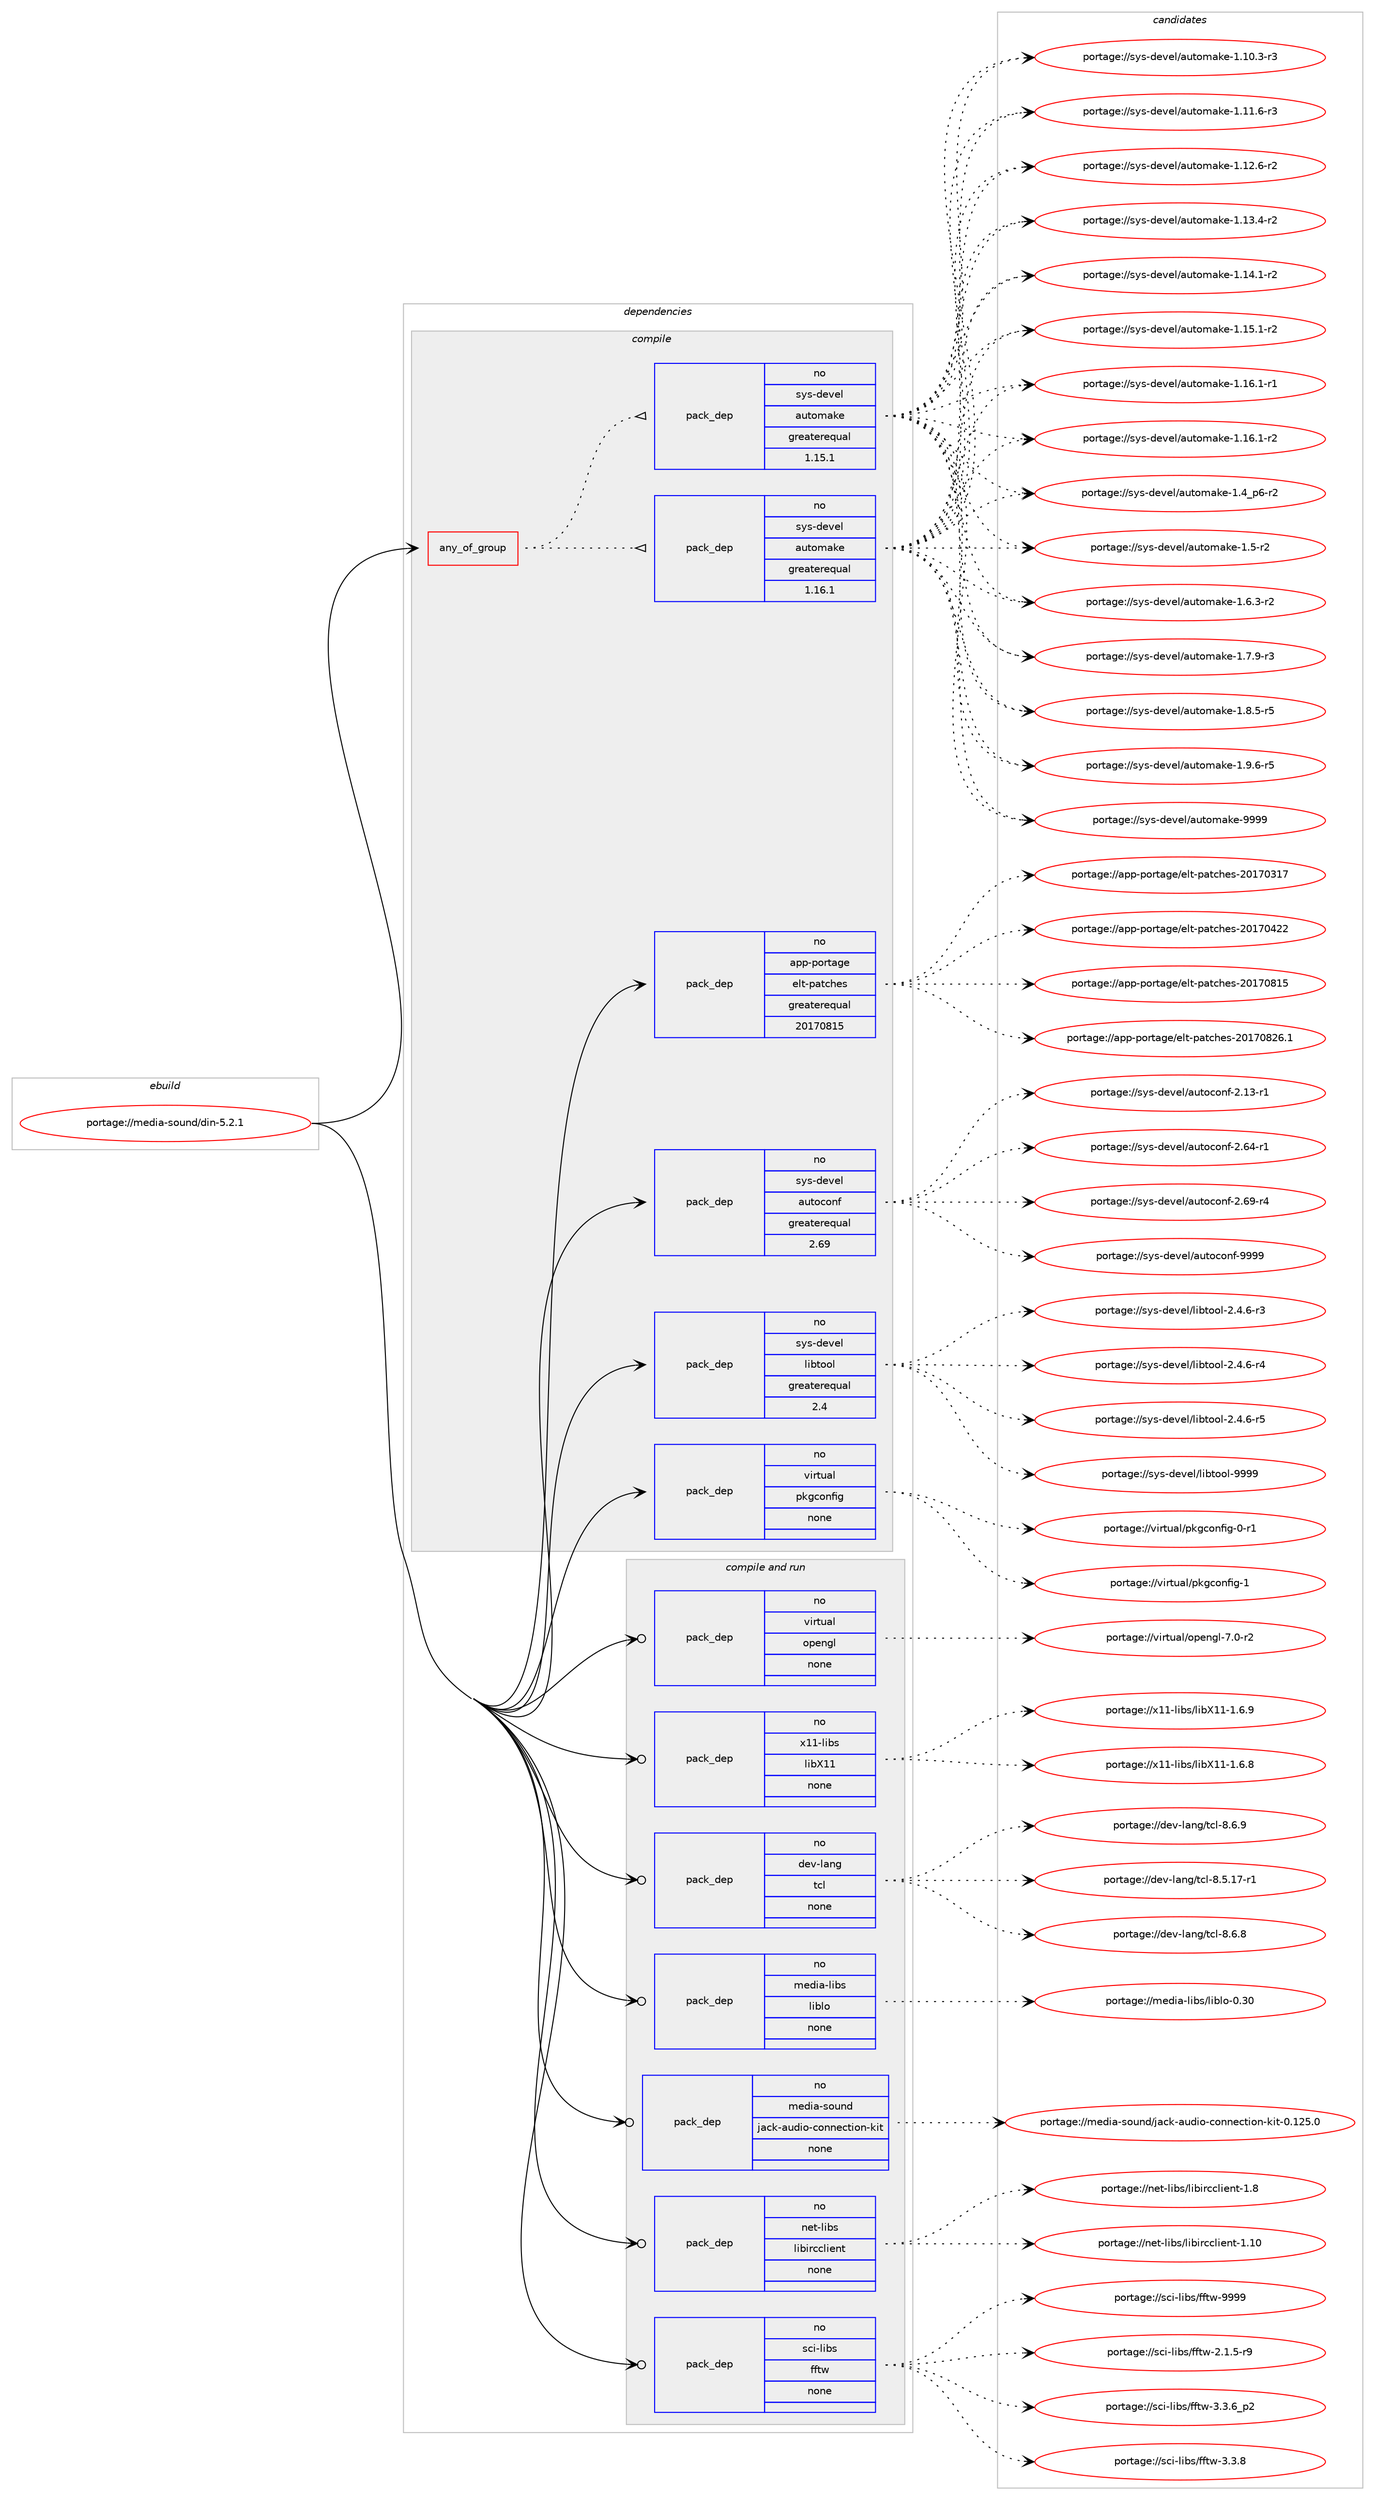digraph prolog {

# *************
# Graph options
# *************

newrank=true;
concentrate=true;
compound=true;
graph [rankdir=LR,fontname=Helvetica,fontsize=10,ranksep=1.5];#, ranksep=2.5, nodesep=0.2];
edge  [arrowhead=vee];
node  [fontname=Helvetica,fontsize=10];

# **********
# The ebuild
# **********

subgraph cluster_leftcol {
color=gray;
rank=same;
label=<<i>ebuild</i>>;
id [label="portage://media-sound/din-5.2.1", color=red, width=4, href="../media-sound/din-5.2.1.svg"];
}

# ****************
# The dependencies
# ****************

subgraph cluster_midcol {
color=gray;
label=<<i>dependencies</i>>;
subgraph cluster_compile {
fillcolor="#eeeeee";
style=filled;
label=<<i>compile</i>>;
subgraph any5288 {
dependency331207 [label=<<TABLE BORDER="0" CELLBORDER="1" CELLSPACING="0" CELLPADDING="4"><TR><TD CELLPADDING="10">any_of_group</TD></TR></TABLE>>, shape=none, color=red];subgraph pack243460 {
dependency331208 [label=<<TABLE BORDER="0" CELLBORDER="1" CELLSPACING="0" CELLPADDING="4" WIDTH="220"><TR><TD ROWSPAN="6" CELLPADDING="30">pack_dep</TD></TR><TR><TD WIDTH="110">no</TD></TR><TR><TD>sys-devel</TD></TR><TR><TD>automake</TD></TR><TR><TD>greaterequal</TD></TR><TR><TD>1.16.1</TD></TR></TABLE>>, shape=none, color=blue];
}
dependency331207:e -> dependency331208:w [weight=20,style="dotted",arrowhead="oinv"];
subgraph pack243461 {
dependency331209 [label=<<TABLE BORDER="0" CELLBORDER="1" CELLSPACING="0" CELLPADDING="4" WIDTH="220"><TR><TD ROWSPAN="6" CELLPADDING="30">pack_dep</TD></TR><TR><TD WIDTH="110">no</TD></TR><TR><TD>sys-devel</TD></TR><TR><TD>automake</TD></TR><TR><TD>greaterequal</TD></TR><TR><TD>1.15.1</TD></TR></TABLE>>, shape=none, color=blue];
}
dependency331207:e -> dependency331209:w [weight=20,style="dotted",arrowhead="oinv"];
}
id:e -> dependency331207:w [weight=20,style="solid",arrowhead="vee"];
subgraph pack243462 {
dependency331210 [label=<<TABLE BORDER="0" CELLBORDER="1" CELLSPACING="0" CELLPADDING="4" WIDTH="220"><TR><TD ROWSPAN="6" CELLPADDING="30">pack_dep</TD></TR><TR><TD WIDTH="110">no</TD></TR><TR><TD>app-portage</TD></TR><TR><TD>elt-patches</TD></TR><TR><TD>greaterequal</TD></TR><TR><TD>20170815</TD></TR></TABLE>>, shape=none, color=blue];
}
id:e -> dependency331210:w [weight=20,style="solid",arrowhead="vee"];
subgraph pack243463 {
dependency331211 [label=<<TABLE BORDER="0" CELLBORDER="1" CELLSPACING="0" CELLPADDING="4" WIDTH="220"><TR><TD ROWSPAN="6" CELLPADDING="30">pack_dep</TD></TR><TR><TD WIDTH="110">no</TD></TR><TR><TD>sys-devel</TD></TR><TR><TD>autoconf</TD></TR><TR><TD>greaterequal</TD></TR><TR><TD>2.69</TD></TR></TABLE>>, shape=none, color=blue];
}
id:e -> dependency331211:w [weight=20,style="solid",arrowhead="vee"];
subgraph pack243464 {
dependency331212 [label=<<TABLE BORDER="0" CELLBORDER="1" CELLSPACING="0" CELLPADDING="4" WIDTH="220"><TR><TD ROWSPAN="6" CELLPADDING="30">pack_dep</TD></TR><TR><TD WIDTH="110">no</TD></TR><TR><TD>sys-devel</TD></TR><TR><TD>libtool</TD></TR><TR><TD>greaterequal</TD></TR><TR><TD>2.4</TD></TR></TABLE>>, shape=none, color=blue];
}
id:e -> dependency331212:w [weight=20,style="solid",arrowhead="vee"];
subgraph pack243465 {
dependency331213 [label=<<TABLE BORDER="0" CELLBORDER="1" CELLSPACING="0" CELLPADDING="4" WIDTH="220"><TR><TD ROWSPAN="6" CELLPADDING="30">pack_dep</TD></TR><TR><TD WIDTH="110">no</TD></TR><TR><TD>virtual</TD></TR><TR><TD>pkgconfig</TD></TR><TR><TD>none</TD></TR><TR><TD></TD></TR></TABLE>>, shape=none, color=blue];
}
id:e -> dependency331213:w [weight=20,style="solid",arrowhead="vee"];
}
subgraph cluster_compileandrun {
fillcolor="#eeeeee";
style=filled;
label=<<i>compile and run</i>>;
subgraph pack243466 {
dependency331214 [label=<<TABLE BORDER="0" CELLBORDER="1" CELLSPACING="0" CELLPADDING="4" WIDTH="220"><TR><TD ROWSPAN="6" CELLPADDING="30">pack_dep</TD></TR><TR><TD WIDTH="110">no</TD></TR><TR><TD>dev-lang</TD></TR><TR><TD>tcl</TD></TR><TR><TD>none</TD></TR><TR><TD></TD></TR></TABLE>>, shape=none, color=blue];
}
id:e -> dependency331214:w [weight=20,style="solid",arrowhead="odotvee"];
subgraph pack243467 {
dependency331215 [label=<<TABLE BORDER="0" CELLBORDER="1" CELLSPACING="0" CELLPADDING="4" WIDTH="220"><TR><TD ROWSPAN="6" CELLPADDING="30">pack_dep</TD></TR><TR><TD WIDTH="110">no</TD></TR><TR><TD>media-libs</TD></TR><TR><TD>liblo</TD></TR><TR><TD>none</TD></TR><TR><TD></TD></TR></TABLE>>, shape=none, color=blue];
}
id:e -> dependency331215:w [weight=20,style="solid",arrowhead="odotvee"];
subgraph pack243468 {
dependency331216 [label=<<TABLE BORDER="0" CELLBORDER="1" CELLSPACING="0" CELLPADDING="4" WIDTH="220"><TR><TD ROWSPAN="6" CELLPADDING="30">pack_dep</TD></TR><TR><TD WIDTH="110">no</TD></TR><TR><TD>media-sound</TD></TR><TR><TD>jack-audio-connection-kit</TD></TR><TR><TD>none</TD></TR><TR><TD></TD></TR></TABLE>>, shape=none, color=blue];
}
id:e -> dependency331216:w [weight=20,style="solid",arrowhead="odotvee"];
subgraph pack243469 {
dependency331217 [label=<<TABLE BORDER="0" CELLBORDER="1" CELLSPACING="0" CELLPADDING="4" WIDTH="220"><TR><TD ROWSPAN="6" CELLPADDING="30">pack_dep</TD></TR><TR><TD WIDTH="110">no</TD></TR><TR><TD>net-libs</TD></TR><TR><TD>libircclient</TD></TR><TR><TD>none</TD></TR><TR><TD></TD></TR></TABLE>>, shape=none, color=blue];
}
id:e -> dependency331217:w [weight=20,style="solid",arrowhead="odotvee"];
subgraph pack243470 {
dependency331218 [label=<<TABLE BORDER="0" CELLBORDER="1" CELLSPACING="0" CELLPADDING="4" WIDTH="220"><TR><TD ROWSPAN="6" CELLPADDING="30">pack_dep</TD></TR><TR><TD WIDTH="110">no</TD></TR><TR><TD>sci-libs</TD></TR><TR><TD>fftw</TD></TR><TR><TD>none</TD></TR><TR><TD></TD></TR></TABLE>>, shape=none, color=blue];
}
id:e -> dependency331218:w [weight=20,style="solid",arrowhead="odotvee"];
subgraph pack243471 {
dependency331219 [label=<<TABLE BORDER="0" CELLBORDER="1" CELLSPACING="0" CELLPADDING="4" WIDTH="220"><TR><TD ROWSPAN="6" CELLPADDING="30">pack_dep</TD></TR><TR><TD WIDTH="110">no</TD></TR><TR><TD>virtual</TD></TR><TR><TD>opengl</TD></TR><TR><TD>none</TD></TR><TR><TD></TD></TR></TABLE>>, shape=none, color=blue];
}
id:e -> dependency331219:w [weight=20,style="solid",arrowhead="odotvee"];
subgraph pack243472 {
dependency331220 [label=<<TABLE BORDER="0" CELLBORDER="1" CELLSPACING="0" CELLPADDING="4" WIDTH="220"><TR><TD ROWSPAN="6" CELLPADDING="30">pack_dep</TD></TR><TR><TD WIDTH="110">no</TD></TR><TR><TD>x11-libs</TD></TR><TR><TD>libX11</TD></TR><TR><TD>none</TD></TR><TR><TD></TD></TR></TABLE>>, shape=none, color=blue];
}
id:e -> dependency331220:w [weight=20,style="solid",arrowhead="odotvee"];
}
subgraph cluster_run {
fillcolor="#eeeeee";
style=filled;
label=<<i>run</i>>;
}
}

# **************
# The candidates
# **************

subgraph cluster_choices {
rank=same;
color=gray;
label=<<i>candidates</i>>;

subgraph choice243460 {
color=black;
nodesep=1;
choiceportage11512111545100101118101108479711711611110997107101454946494846514511451 [label="portage://sys-devel/automake-1.10.3-r3", color=red, width=4,href="../sys-devel/automake-1.10.3-r3.svg"];
choiceportage11512111545100101118101108479711711611110997107101454946494946544511451 [label="portage://sys-devel/automake-1.11.6-r3", color=red, width=4,href="../sys-devel/automake-1.11.6-r3.svg"];
choiceportage11512111545100101118101108479711711611110997107101454946495046544511450 [label="portage://sys-devel/automake-1.12.6-r2", color=red, width=4,href="../sys-devel/automake-1.12.6-r2.svg"];
choiceportage11512111545100101118101108479711711611110997107101454946495146524511450 [label="portage://sys-devel/automake-1.13.4-r2", color=red, width=4,href="../sys-devel/automake-1.13.4-r2.svg"];
choiceportage11512111545100101118101108479711711611110997107101454946495246494511450 [label="portage://sys-devel/automake-1.14.1-r2", color=red, width=4,href="../sys-devel/automake-1.14.1-r2.svg"];
choiceportage11512111545100101118101108479711711611110997107101454946495346494511450 [label="portage://sys-devel/automake-1.15.1-r2", color=red, width=4,href="../sys-devel/automake-1.15.1-r2.svg"];
choiceportage11512111545100101118101108479711711611110997107101454946495446494511449 [label="portage://sys-devel/automake-1.16.1-r1", color=red, width=4,href="../sys-devel/automake-1.16.1-r1.svg"];
choiceportage11512111545100101118101108479711711611110997107101454946495446494511450 [label="portage://sys-devel/automake-1.16.1-r2", color=red, width=4,href="../sys-devel/automake-1.16.1-r2.svg"];
choiceportage115121115451001011181011084797117116111109971071014549465295112544511450 [label="portage://sys-devel/automake-1.4_p6-r2", color=red, width=4,href="../sys-devel/automake-1.4_p6-r2.svg"];
choiceportage11512111545100101118101108479711711611110997107101454946534511450 [label="portage://sys-devel/automake-1.5-r2", color=red, width=4,href="../sys-devel/automake-1.5-r2.svg"];
choiceportage115121115451001011181011084797117116111109971071014549465446514511450 [label="portage://sys-devel/automake-1.6.3-r2", color=red, width=4,href="../sys-devel/automake-1.6.3-r2.svg"];
choiceportage115121115451001011181011084797117116111109971071014549465546574511451 [label="portage://sys-devel/automake-1.7.9-r3", color=red, width=4,href="../sys-devel/automake-1.7.9-r3.svg"];
choiceportage115121115451001011181011084797117116111109971071014549465646534511453 [label="portage://sys-devel/automake-1.8.5-r5", color=red, width=4,href="../sys-devel/automake-1.8.5-r5.svg"];
choiceportage115121115451001011181011084797117116111109971071014549465746544511453 [label="portage://sys-devel/automake-1.9.6-r5", color=red, width=4,href="../sys-devel/automake-1.9.6-r5.svg"];
choiceportage115121115451001011181011084797117116111109971071014557575757 [label="portage://sys-devel/automake-9999", color=red, width=4,href="../sys-devel/automake-9999.svg"];
dependency331208:e -> choiceportage11512111545100101118101108479711711611110997107101454946494846514511451:w [style=dotted,weight="100"];
dependency331208:e -> choiceportage11512111545100101118101108479711711611110997107101454946494946544511451:w [style=dotted,weight="100"];
dependency331208:e -> choiceportage11512111545100101118101108479711711611110997107101454946495046544511450:w [style=dotted,weight="100"];
dependency331208:e -> choiceportage11512111545100101118101108479711711611110997107101454946495146524511450:w [style=dotted,weight="100"];
dependency331208:e -> choiceportage11512111545100101118101108479711711611110997107101454946495246494511450:w [style=dotted,weight="100"];
dependency331208:e -> choiceportage11512111545100101118101108479711711611110997107101454946495346494511450:w [style=dotted,weight="100"];
dependency331208:e -> choiceportage11512111545100101118101108479711711611110997107101454946495446494511449:w [style=dotted,weight="100"];
dependency331208:e -> choiceportage11512111545100101118101108479711711611110997107101454946495446494511450:w [style=dotted,weight="100"];
dependency331208:e -> choiceportage115121115451001011181011084797117116111109971071014549465295112544511450:w [style=dotted,weight="100"];
dependency331208:e -> choiceportage11512111545100101118101108479711711611110997107101454946534511450:w [style=dotted,weight="100"];
dependency331208:e -> choiceportage115121115451001011181011084797117116111109971071014549465446514511450:w [style=dotted,weight="100"];
dependency331208:e -> choiceportage115121115451001011181011084797117116111109971071014549465546574511451:w [style=dotted,weight="100"];
dependency331208:e -> choiceportage115121115451001011181011084797117116111109971071014549465646534511453:w [style=dotted,weight="100"];
dependency331208:e -> choiceportage115121115451001011181011084797117116111109971071014549465746544511453:w [style=dotted,weight="100"];
dependency331208:e -> choiceportage115121115451001011181011084797117116111109971071014557575757:w [style=dotted,weight="100"];
}
subgraph choice243461 {
color=black;
nodesep=1;
choiceportage11512111545100101118101108479711711611110997107101454946494846514511451 [label="portage://sys-devel/automake-1.10.3-r3", color=red, width=4,href="../sys-devel/automake-1.10.3-r3.svg"];
choiceportage11512111545100101118101108479711711611110997107101454946494946544511451 [label="portage://sys-devel/automake-1.11.6-r3", color=red, width=4,href="../sys-devel/automake-1.11.6-r3.svg"];
choiceportage11512111545100101118101108479711711611110997107101454946495046544511450 [label="portage://sys-devel/automake-1.12.6-r2", color=red, width=4,href="../sys-devel/automake-1.12.6-r2.svg"];
choiceportage11512111545100101118101108479711711611110997107101454946495146524511450 [label="portage://sys-devel/automake-1.13.4-r2", color=red, width=4,href="../sys-devel/automake-1.13.4-r2.svg"];
choiceportage11512111545100101118101108479711711611110997107101454946495246494511450 [label="portage://sys-devel/automake-1.14.1-r2", color=red, width=4,href="../sys-devel/automake-1.14.1-r2.svg"];
choiceportage11512111545100101118101108479711711611110997107101454946495346494511450 [label="portage://sys-devel/automake-1.15.1-r2", color=red, width=4,href="../sys-devel/automake-1.15.1-r2.svg"];
choiceportage11512111545100101118101108479711711611110997107101454946495446494511449 [label="portage://sys-devel/automake-1.16.1-r1", color=red, width=4,href="../sys-devel/automake-1.16.1-r1.svg"];
choiceportage11512111545100101118101108479711711611110997107101454946495446494511450 [label="portage://sys-devel/automake-1.16.1-r2", color=red, width=4,href="../sys-devel/automake-1.16.1-r2.svg"];
choiceportage115121115451001011181011084797117116111109971071014549465295112544511450 [label="portage://sys-devel/automake-1.4_p6-r2", color=red, width=4,href="../sys-devel/automake-1.4_p6-r2.svg"];
choiceportage11512111545100101118101108479711711611110997107101454946534511450 [label="portage://sys-devel/automake-1.5-r2", color=red, width=4,href="../sys-devel/automake-1.5-r2.svg"];
choiceportage115121115451001011181011084797117116111109971071014549465446514511450 [label="portage://sys-devel/automake-1.6.3-r2", color=red, width=4,href="../sys-devel/automake-1.6.3-r2.svg"];
choiceportage115121115451001011181011084797117116111109971071014549465546574511451 [label="portage://sys-devel/automake-1.7.9-r3", color=red, width=4,href="../sys-devel/automake-1.7.9-r3.svg"];
choiceportage115121115451001011181011084797117116111109971071014549465646534511453 [label="portage://sys-devel/automake-1.8.5-r5", color=red, width=4,href="../sys-devel/automake-1.8.5-r5.svg"];
choiceportage115121115451001011181011084797117116111109971071014549465746544511453 [label="portage://sys-devel/automake-1.9.6-r5", color=red, width=4,href="../sys-devel/automake-1.9.6-r5.svg"];
choiceportage115121115451001011181011084797117116111109971071014557575757 [label="portage://sys-devel/automake-9999", color=red, width=4,href="../sys-devel/automake-9999.svg"];
dependency331209:e -> choiceportage11512111545100101118101108479711711611110997107101454946494846514511451:w [style=dotted,weight="100"];
dependency331209:e -> choiceportage11512111545100101118101108479711711611110997107101454946494946544511451:w [style=dotted,weight="100"];
dependency331209:e -> choiceportage11512111545100101118101108479711711611110997107101454946495046544511450:w [style=dotted,weight="100"];
dependency331209:e -> choiceportage11512111545100101118101108479711711611110997107101454946495146524511450:w [style=dotted,weight="100"];
dependency331209:e -> choiceportage11512111545100101118101108479711711611110997107101454946495246494511450:w [style=dotted,weight="100"];
dependency331209:e -> choiceportage11512111545100101118101108479711711611110997107101454946495346494511450:w [style=dotted,weight="100"];
dependency331209:e -> choiceportage11512111545100101118101108479711711611110997107101454946495446494511449:w [style=dotted,weight="100"];
dependency331209:e -> choiceportage11512111545100101118101108479711711611110997107101454946495446494511450:w [style=dotted,weight="100"];
dependency331209:e -> choiceportage115121115451001011181011084797117116111109971071014549465295112544511450:w [style=dotted,weight="100"];
dependency331209:e -> choiceportage11512111545100101118101108479711711611110997107101454946534511450:w [style=dotted,weight="100"];
dependency331209:e -> choiceportage115121115451001011181011084797117116111109971071014549465446514511450:w [style=dotted,weight="100"];
dependency331209:e -> choiceportage115121115451001011181011084797117116111109971071014549465546574511451:w [style=dotted,weight="100"];
dependency331209:e -> choiceportage115121115451001011181011084797117116111109971071014549465646534511453:w [style=dotted,weight="100"];
dependency331209:e -> choiceportage115121115451001011181011084797117116111109971071014549465746544511453:w [style=dotted,weight="100"];
dependency331209:e -> choiceportage115121115451001011181011084797117116111109971071014557575757:w [style=dotted,weight="100"];
}
subgraph choice243462 {
color=black;
nodesep=1;
choiceportage97112112451121111141169710310147101108116451129711699104101115455048495548514955 [label="portage://app-portage/elt-patches-20170317", color=red, width=4,href="../app-portage/elt-patches-20170317.svg"];
choiceportage97112112451121111141169710310147101108116451129711699104101115455048495548525050 [label="portage://app-portage/elt-patches-20170422", color=red, width=4,href="../app-portage/elt-patches-20170422.svg"];
choiceportage97112112451121111141169710310147101108116451129711699104101115455048495548564953 [label="portage://app-portage/elt-patches-20170815", color=red, width=4,href="../app-portage/elt-patches-20170815.svg"];
choiceportage971121124511211111411697103101471011081164511297116991041011154550484955485650544649 [label="portage://app-portage/elt-patches-20170826.1", color=red, width=4,href="../app-portage/elt-patches-20170826.1.svg"];
dependency331210:e -> choiceportage97112112451121111141169710310147101108116451129711699104101115455048495548514955:w [style=dotted,weight="100"];
dependency331210:e -> choiceportage97112112451121111141169710310147101108116451129711699104101115455048495548525050:w [style=dotted,weight="100"];
dependency331210:e -> choiceportage97112112451121111141169710310147101108116451129711699104101115455048495548564953:w [style=dotted,weight="100"];
dependency331210:e -> choiceportage971121124511211111411697103101471011081164511297116991041011154550484955485650544649:w [style=dotted,weight="100"];
}
subgraph choice243463 {
color=black;
nodesep=1;
choiceportage1151211154510010111810110847971171161119911111010245504649514511449 [label="portage://sys-devel/autoconf-2.13-r1", color=red, width=4,href="../sys-devel/autoconf-2.13-r1.svg"];
choiceportage1151211154510010111810110847971171161119911111010245504654524511449 [label="portage://sys-devel/autoconf-2.64-r1", color=red, width=4,href="../sys-devel/autoconf-2.64-r1.svg"];
choiceportage1151211154510010111810110847971171161119911111010245504654574511452 [label="portage://sys-devel/autoconf-2.69-r4", color=red, width=4,href="../sys-devel/autoconf-2.69-r4.svg"];
choiceportage115121115451001011181011084797117116111991111101024557575757 [label="portage://sys-devel/autoconf-9999", color=red, width=4,href="../sys-devel/autoconf-9999.svg"];
dependency331211:e -> choiceportage1151211154510010111810110847971171161119911111010245504649514511449:w [style=dotted,weight="100"];
dependency331211:e -> choiceportage1151211154510010111810110847971171161119911111010245504654524511449:w [style=dotted,weight="100"];
dependency331211:e -> choiceportage1151211154510010111810110847971171161119911111010245504654574511452:w [style=dotted,weight="100"];
dependency331211:e -> choiceportage115121115451001011181011084797117116111991111101024557575757:w [style=dotted,weight="100"];
}
subgraph choice243464 {
color=black;
nodesep=1;
choiceportage1151211154510010111810110847108105981161111111084550465246544511451 [label="portage://sys-devel/libtool-2.4.6-r3", color=red, width=4,href="../sys-devel/libtool-2.4.6-r3.svg"];
choiceportage1151211154510010111810110847108105981161111111084550465246544511452 [label="portage://sys-devel/libtool-2.4.6-r4", color=red, width=4,href="../sys-devel/libtool-2.4.6-r4.svg"];
choiceportage1151211154510010111810110847108105981161111111084550465246544511453 [label="portage://sys-devel/libtool-2.4.6-r5", color=red, width=4,href="../sys-devel/libtool-2.4.6-r5.svg"];
choiceportage1151211154510010111810110847108105981161111111084557575757 [label="portage://sys-devel/libtool-9999", color=red, width=4,href="../sys-devel/libtool-9999.svg"];
dependency331212:e -> choiceportage1151211154510010111810110847108105981161111111084550465246544511451:w [style=dotted,weight="100"];
dependency331212:e -> choiceportage1151211154510010111810110847108105981161111111084550465246544511452:w [style=dotted,weight="100"];
dependency331212:e -> choiceportage1151211154510010111810110847108105981161111111084550465246544511453:w [style=dotted,weight="100"];
dependency331212:e -> choiceportage1151211154510010111810110847108105981161111111084557575757:w [style=dotted,weight="100"];
}
subgraph choice243465 {
color=black;
nodesep=1;
choiceportage11810511411611797108471121071039911111010210510345484511449 [label="portage://virtual/pkgconfig-0-r1", color=red, width=4,href="../virtual/pkgconfig-0-r1.svg"];
choiceportage1181051141161179710847112107103991111101021051034549 [label="portage://virtual/pkgconfig-1", color=red, width=4,href="../virtual/pkgconfig-1.svg"];
dependency331213:e -> choiceportage11810511411611797108471121071039911111010210510345484511449:w [style=dotted,weight="100"];
dependency331213:e -> choiceportage1181051141161179710847112107103991111101021051034549:w [style=dotted,weight="100"];
}
subgraph choice243466 {
color=black;
nodesep=1;
choiceportage10010111845108971101034711699108455646534649554511449 [label="portage://dev-lang/tcl-8.5.17-r1", color=red, width=4,href="../dev-lang/tcl-8.5.17-r1.svg"];
choiceportage10010111845108971101034711699108455646544656 [label="portage://dev-lang/tcl-8.6.8", color=red, width=4,href="../dev-lang/tcl-8.6.8.svg"];
choiceportage10010111845108971101034711699108455646544657 [label="portage://dev-lang/tcl-8.6.9", color=red, width=4,href="../dev-lang/tcl-8.6.9.svg"];
dependency331214:e -> choiceportage10010111845108971101034711699108455646534649554511449:w [style=dotted,weight="100"];
dependency331214:e -> choiceportage10010111845108971101034711699108455646544656:w [style=dotted,weight="100"];
dependency331214:e -> choiceportage10010111845108971101034711699108455646544657:w [style=dotted,weight="100"];
}
subgraph choice243467 {
color=black;
nodesep=1;
choiceportage10910110010597451081059811547108105981081114548465148 [label="portage://media-libs/liblo-0.30", color=red, width=4,href="../media-libs/liblo-0.30.svg"];
dependency331215:e -> choiceportage10910110010597451081059811547108105981081114548465148:w [style=dotted,weight="100"];
}
subgraph choice243468 {
color=black;
nodesep=1;
choiceportage10910110010597451151111171101004710697991074597117100105111459911111011010199116105111110451071051164548464950534648 [label="portage://media-sound/jack-audio-connection-kit-0.125.0", color=red, width=4,href="../media-sound/jack-audio-connection-kit-0.125.0.svg"];
dependency331216:e -> choiceportage10910110010597451151111171101004710697991074597117100105111459911111011010199116105111110451071051164548464950534648:w [style=dotted,weight="100"];
}
subgraph choice243469 {
color=black;
nodesep=1;
choiceportage1101011164510810598115471081059810511499991081051011101164549464948 [label="portage://net-libs/libircclient-1.10", color=red, width=4,href="../net-libs/libircclient-1.10.svg"];
choiceportage11010111645108105981154710810598105114999910810510111011645494656 [label="portage://net-libs/libircclient-1.8", color=red, width=4,href="../net-libs/libircclient-1.8.svg"];
dependency331217:e -> choiceportage1101011164510810598115471081059810511499991081051011101164549464948:w [style=dotted,weight="100"];
dependency331217:e -> choiceportage11010111645108105981154710810598105114999910810510111011645494656:w [style=dotted,weight="100"];
}
subgraph choice243470 {
color=black;
nodesep=1;
choiceportage115991054510810598115471021021161194550464946534511457 [label="portage://sci-libs/fftw-2.1.5-r9", color=red, width=4,href="../sci-libs/fftw-2.1.5-r9.svg"];
choiceportage115991054510810598115471021021161194551465146549511250 [label="portage://sci-libs/fftw-3.3.6_p2", color=red, width=4,href="../sci-libs/fftw-3.3.6_p2.svg"];
choiceportage11599105451081059811547102102116119455146514656 [label="portage://sci-libs/fftw-3.3.8", color=red, width=4,href="../sci-libs/fftw-3.3.8.svg"];
choiceportage115991054510810598115471021021161194557575757 [label="portage://sci-libs/fftw-9999", color=red, width=4,href="../sci-libs/fftw-9999.svg"];
dependency331218:e -> choiceportage115991054510810598115471021021161194550464946534511457:w [style=dotted,weight="100"];
dependency331218:e -> choiceportage115991054510810598115471021021161194551465146549511250:w [style=dotted,weight="100"];
dependency331218:e -> choiceportage11599105451081059811547102102116119455146514656:w [style=dotted,weight="100"];
dependency331218:e -> choiceportage115991054510810598115471021021161194557575757:w [style=dotted,weight="100"];
}
subgraph choice243471 {
color=black;
nodesep=1;
choiceportage1181051141161179710847111112101110103108455546484511450 [label="portage://virtual/opengl-7.0-r2", color=red, width=4,href="../virtual/opengl-7.0-r2.svg"];
dependency331219:e -> choiceportage1181051141161179710847111112101110103108455546484511450:w [style=dotted,weight="100"];
}
subgraph choice243472 {
color=black;
nodesep=1;
choiceportage120494945108105981154710810598884949454946544656 [label="portage://x11-libs/libX11-1.6.8", color=red, width=4,href="../x11-libs/libX11-1.6.8.svg"];
choiceportage120494945108105981154710810598884949454946544657 [label="portage://x11-libs/libX11-1.6.9", color=red, width=4,href="../x11-libs/libX11-1.6.9.svg"];
dependency331220:e -> choiceportage120494945108105981154710810598884949454946544656:w [style=dotted,weight="100"];
dependency331220:e -> choiceportage120494945108105981154710810598884949454946544657:w [style=dotted,weight="100"];
}
}

}
